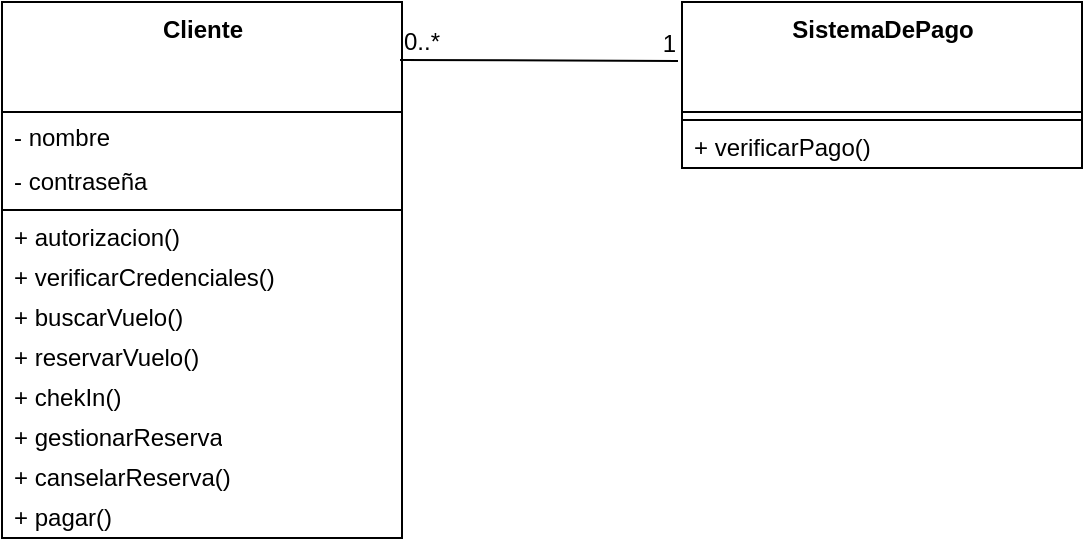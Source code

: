 <mxfile>
    <diagram id="3UM1Va-yNBoQVojBkCAc" name="Page-1">
        <mxGraphModel dx="707" dy="506" grid="1" gridSize="10" guides="1" tooltips="1" connect="1" arrows="1" fold="1" page="1" pageScale="1" pageWidth="850" pageHeight="1100" background="#ffffff" math="0" shadow="0">
            <root>
                <mxCell id="0"/>
                <mxCell id="1" parent="0"/>
                <mxCell id="2" value="Cliente" style="swimlane;fontStyle=1;align=center;verticalAlign=top;childLayout=stackLayout;horizontal=1;startSize=55;horizontalStack=0;resizeParent=1;resizeParentMax=0;resizeLast=0;collapsible=0;marginBottom=0;html=1;fillColor=none;strokeColor=#000000;fontColor=#000000;" parent="1" vertex="1">
                    <mxGeometry x="190" y="170" width="200" height="268" as="geometry"/>
                </mxCell>
                <mxCell id="3" value="- nombre" style="text;html=1;strokeColor=none;fillColor=none;align=left;verticalAlign=middle;spacingLeft=4;spacingRight=4;overflow=hidden;rotatable=0;points=[[0,0.5],[1,0.5]];portConstraint=eastwest;fontColor=#000000;" parent="2" vertex="1">
                    <mxGeometry y="55" width="200" height="25" as="geometry"/>
                </mxCell>
                <mxCell id="4" value="- contraseña" style="text;html=1;strokeColor=none;fillColor=none;align=left;verticalAlign=middle;spacingLeft=4;spacingRight=4;overflow=hidden;rotatable=0;points=[[0,0.5],[1,0.5]];portConstraint=eastwest;fontColor=#000000;" parent="2" vertex="1">
                    <mxGeometry y="80" width="200" height="20" as="geometry"/>
                </mxCell>
                <mxCell id="7" value="" style="line;strokeWidth=1;fillColor=none;align=left;verticalAlign=middle;spacingTop=-1;spacingLeft=3;spacingRight=3;rotatable=0;labelPosition=right;points=[];portConstraint=eastwest;fontColor=#000000;strokeColor=#000000;" parent="2" vertex="1">
                    <mxGeometry y="100" width="200" height="8" as="geometry"/>
                </mxCell>
                <mxCell id="8" value="+ autorizacion()" style="text;html=1;strokeColor=none;fillColor=none;align=left;verticalAlign=middle;spacingLeft=4;spacingRight=4;overflow=hidden;rotatable=0;points=[[0,0.5],[1,0.5]];portConstraint=eastwest;fontColor=#000000;" parent="2" vertex="1">
                    <mxGeometry y="108" width="200" height="20" as="geometry"/>
                </mxCell>
                <mxCell id="9" value="+ verificarCredenciales()" style="text;html=1;strokeColor=none;fillColor=none;align=left;verticalAlign=middle;spacingLeft=4;spacingRight=4;overflow=hidden;rotatable=0;points=[[0,0.5],[1,0.5]];portConstraint=eastwest;fontColor=#000000;" parent="2" vertex="1">
                    <mxGeometry y="128" width="200" height="20" as="geometry"/>
                </mxCell>
                <mxCell id="28" value="+ buscarVuelo()" style="text;html=1;strokeColor=none;fillColor=none;align=left;verticalAlign=middle;spacingLeft=4;spacingRight=4;overflow=hidden;rotatable=0;points=[[0,0.5],[1,0.5]];portConstraint=eastwest;fontColor=#000000;" parent="2" vertex="1">
                    <mxGeometry y="148" width="200" height="20" as="geometry"/>
                </mxCell>
                <mxCell id="27" value="+ reservarVuelo()" style="text;html=1;strokeColor=none;fillColor=none;align=left;verticalAlign=middle;spacingLeft=4;spacingRight=4;overflow=hidden;rotatable=0;points=[[0,0.5],[1,0.5]];portConstraint=eastwest;fontColor=#000000;" parent="2" vertex="1">
                    <mxGeometry y="168" width="200" height="20" as="geometry"/>
                </mxCell>
                <mxCell id="26" value="+ chekIn()" style="text;html=1;strokeColor=none;fillColor=none;align=left;verticalAlign=middle;spacingLeft=4;spacingRight=4;overflow=hidden;rotatable=0;points=[[0,0.5],[1,0.5]];portConstraint=eastwest;fontColor=#000000;" parent="2" vertex="1">
                    <mxGeometry y="188" width="200" height="20" as="geometry"/>
                </mxCell>
                <mxCell id="25" value="+ gestionarReserva" style="text;html=1;strokeColor=none;fillColor=none;align=left;verticalAlign=middle;spacingLeft=4;spacingRight=4;overflow=hidden;rotatable=0;points=[[0,0.5],[1,0.5]];portConstraint=eastwest;fontColor=#000000;" parent="2" vertex="1">
                    <mxGeometry y="208" width="200" height="20" as="geometry"/>
                </mxCell>
                <mxCell id="48" value="+ canselarReserva()" style="text;html=1;strokeColor=none;fillColor=none;align=left;verticalAlign=middle;spacingLeft=4;spacingRight=4;overflow=hidden;rotatable=0;points=[[0,0.5],[1,0.5]];portConstraint=eastwest;fontColor=#000000;" vertex="1" parent="2">
                    <mxGeometry y="228" width="200" height="20" as="geometry"/>
                </mxCell>
                <mxCell id="47" value="+ pagar()" style="text;html=1;strokeColor=none;fillColor=none;align=left;verticalAlign=middle;spacingLeft=4;spacingRight=4;overflow=hidden;rotatable=0;points=[[0,0.5],[1,0.5]];portConstraint=eastwest;fontColor=#000000;" vertex="1" parent="2">
                    <mxGeometry y="248" width="200" height="20" as="geometry"/>
                </mxCell>
                <mxCell id="49" value="SistemaDePago" style="swimlane;fontStyle=1;align=center;verticalAlign=top;childLayout=stackLayout;horizontal=1;startSize=55;horizontalStack=0;resizeParent=1;resizeParentMax=0;resizeLast=0;collapsible=0;marginBottom=0;html=1;fillColor=none;strokeColor=#000000;fontColor=#000000;" vertex="1" parent="1">
                    <mxGeometry x="530" y="170" width="200" height="83" as="geometry"/>
                </mxCell>
                <mxCell id="52" value="" style="line;strokeWidth=1;fillColor=none;align=left;verticalAlign=middle;spacingTop=-1;spacingLeft=3;spacingRight=3;rotatable=0;labelPosition=right;points=[];portConstraint=eastwest;fontColor=#000000;strokeColor=#000000;" vertex="1" parent="49">
                    <mxGeometry y="55" width="200" height="8" as="geometry"/>
                </mxCell>
                <mxCell id="53" value="+ verificarPago()" style="text;html=1;strokeColor=none;fillColor=none;align=left;verticalAlign=middle;spacingLeft=4;spacingRight=4;overflow=hidden;rotatable=0;points=[[0,0.5],[1,0.5]];portConstraint=eastwest;fontColor=#000000;" vertex="1" parent="49">
                    <mxGeometry y="63" width="200" height="20" as="geometry"/>
                </mxCell>
                <mxCell id="61" value="" style="endArrow=none;html=1;rounded=0;align=center;verticalAlign=top;endFill=0;labelBackgroundColor=none;strokeColor=#000000;entryX=-0.01;entryY=0.356;entryDx=0;entryDy=0;entryPerimeter=0;exitX=0.995;exitY=0.108;exitDx=0;exitDy=0;exitPerimeter=0;fontColor=#000000;" edge="1" parent="1" source="2" target="49">
                    <mxGeometry relative="1" as="geometry">
                        <mxPoint x="350" y="380" as="sourcePoint"/>
                        <mxPoint x="510" y="380" as="targetPoint"/>
                    </mxGeometry>
                </mxCell>
                <mxCell id="62" value="0..*" style="resizable=0;html=1;align=left;verticalAlign=bottom;labelBackgroundColor=none;fontColor=#000000;" connectable="0" vertex="1" parent="61">
                    <mxGeometry x="-1" relative="1" as="geometry"/>
                </mxCell>
                <mxCell id="64" value="1" style="resizable=0;html=1;align=right;verticalAlign=bottom;labelBackgroundColor=none;fontColor=#000000;" connectable="0" vertex="1" parent="61">
                    <mxGeometry x="1" relative="1" as="geometry"/>
                </mxCell>
            </root>
        </mxGraphModel>
    </diagram>
</mxfile>